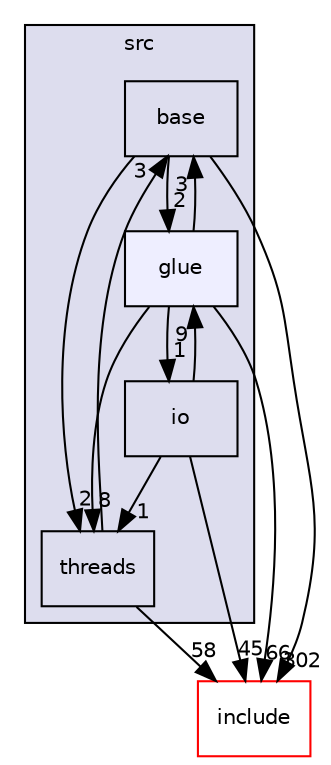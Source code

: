 digraph "src/glue" {
  compound=true
  node [ fontsize="10", fontname="Helvetica"];
  edge [ labelfontsize="10", labelfontname="Helvetica"];
  subgraph clusterdir_68267d1309a1af8e8297ef4c3efbcdba {
    graph [ bgcolor="#ddddee", pencolor="black", label="src" fontname="Helvetica", fontsize="10", URL="dir_68267d1309a1af8e8297ef4c3efbcdba.html"]
  dir_0af1587c8378955de40f48b4bd1869f0 [shape=box label="base" URL="dir_0af1587c8378955de40f48b4bd1869f0.html"];
  dir_3454632d1a606e9a309cdaae2c26d5ae [shape=box label="threads" URL="dir_3454632d1a606e9a309cdaae2c26d5ae.html"];
  dir_c184e51c84f2c3f0345bbc8a0d75d3e1 [shape=box label="io" URL="dir_c184e51c84f2c3f0345bbc8a0d75d3e1.html"];
  dir_f2bd59bdb8f75ec501a29f05f69524a3 [shape=box, label="glue", style="filled", fillcolor="#eeeeff", pencolor="black", URL="dir_f2bd59bdb8f75ec501a29f05f69524a3.html"];
  }
  dir_d44c64559bbebec7f509842c48db8b23 [shape=box label="include" fillcolor="white" style="filled" color="red" URL="dir_d44c64559bbebec7f509842c48db8b23.html"];
  dir_0af1587c8378955de40f48b4bd1869f0->dir_3454632d1a606e9a309cdaae2c26d5ae [headlabel="2", labeldistance=1.5 headhref="dir_000048_000062.html"];
  dir_0af1587c8378955de40f48b4bd1869f0->dir_d44c64559bbebec7f509842c48db8b23 [headlabel="302", labeldistance=1.5 headhref="dir_000048_000000.html"];
  dir_0af1587c8378955de40f48b4bd1869f0->dir_f2bd59bdb8f75ec501a29f05f69524a3 [headlabel="2", labeldistance=1.5 headhref="dir_000048_000063.html"];
  dir_3454632d1a606e9a309cdaae2c26d5ae->dir_0af1587c8378955de40f48b4bd1869f0 [headlabel="3", labeldistance=1.5 headhref="dir_000062_000048.html"];
  dir_3454632d1a606e9a309cdaae2c26d5ae->dir_d44c64559bbebec7f509842c48db8b23 [headlabel="58", labeldistance=1.5 headhref="dir_000062_000000.html"];
  dir_f2bd59bdb8f75ec501a29f05f69524a3->dir_0af1587c8378955de40f48b4bd1869f0 [headlabel="3", labeldistance=1.5 headhref="dir_000063_000048.html"];
  dir_f2bd59bdb8f75ec501a29f05f69524a3->dir_3454632d1a606e9a309cdaae2c26d5ae [headlabel="8", labeldistance=1.5 headhref="dir_000063_000062.html"];
  dir_f2bd59bdb8f75ec501a29f05f69524a3->dir_c184e51c84f2c3f0345bbc8a0d75d3e1 [headlabel="1", labeldistance=1.5 headhref="dir_000063_000067.html"];
  dir_f2bd59bdb8f75ec501a29f05f69524a3->dir_d44c64559bbebec7f509842c48db8b23 [headlabel="66", labeldistance=1.5 headhref="dir_000063_000000.html"];
  dir_c184e51c84f2c3f0345bbc8a0d75d3e1->dir_3454632d1a606e9a309cdaae2c26d5ae [headlabel="1", labeldistance=1.5 headhref="dir_000067_000062.html"];
  dir_c184e51c84f2c3f0345bbc8a0d75d3e1->dir_d44c64559bbebec7f509842c48db8b23 [headlabel="45", labeldistance=1.5 headhref="dir_000067_000000.html"];
  dir_c184e51c84f2c3f0345bbc8a0d75d3e1->dir_f2bd59bdb8f75ec501a29f05f69524a3 [headlabel="9", labeldistance=1.5 headhref="dir_000067_000063.html"];
}
